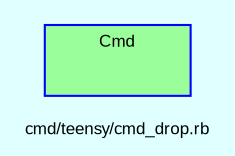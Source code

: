 digraph TopLevel {
    compound = true
    bgcolor = lightcyan1
    fontname = Arial
    fontsize = 8
    label = "cmd/teensy/cmd_drop.rb"
    node [
        fontname = Arial,
        fontsize = 8,
        color = black
    ]

    subgraph cluster_Cmd {
        fillcolor = palegreen1
        URL = "classes/Cmd.html"
        fontname = Arial
        color = blue
        label = "Cmd"
        style = filled
        Cmd [
            shape = plaintext,
            height = 0.01,
            width = 0.75,
            label = ""
        ]

    }

}

